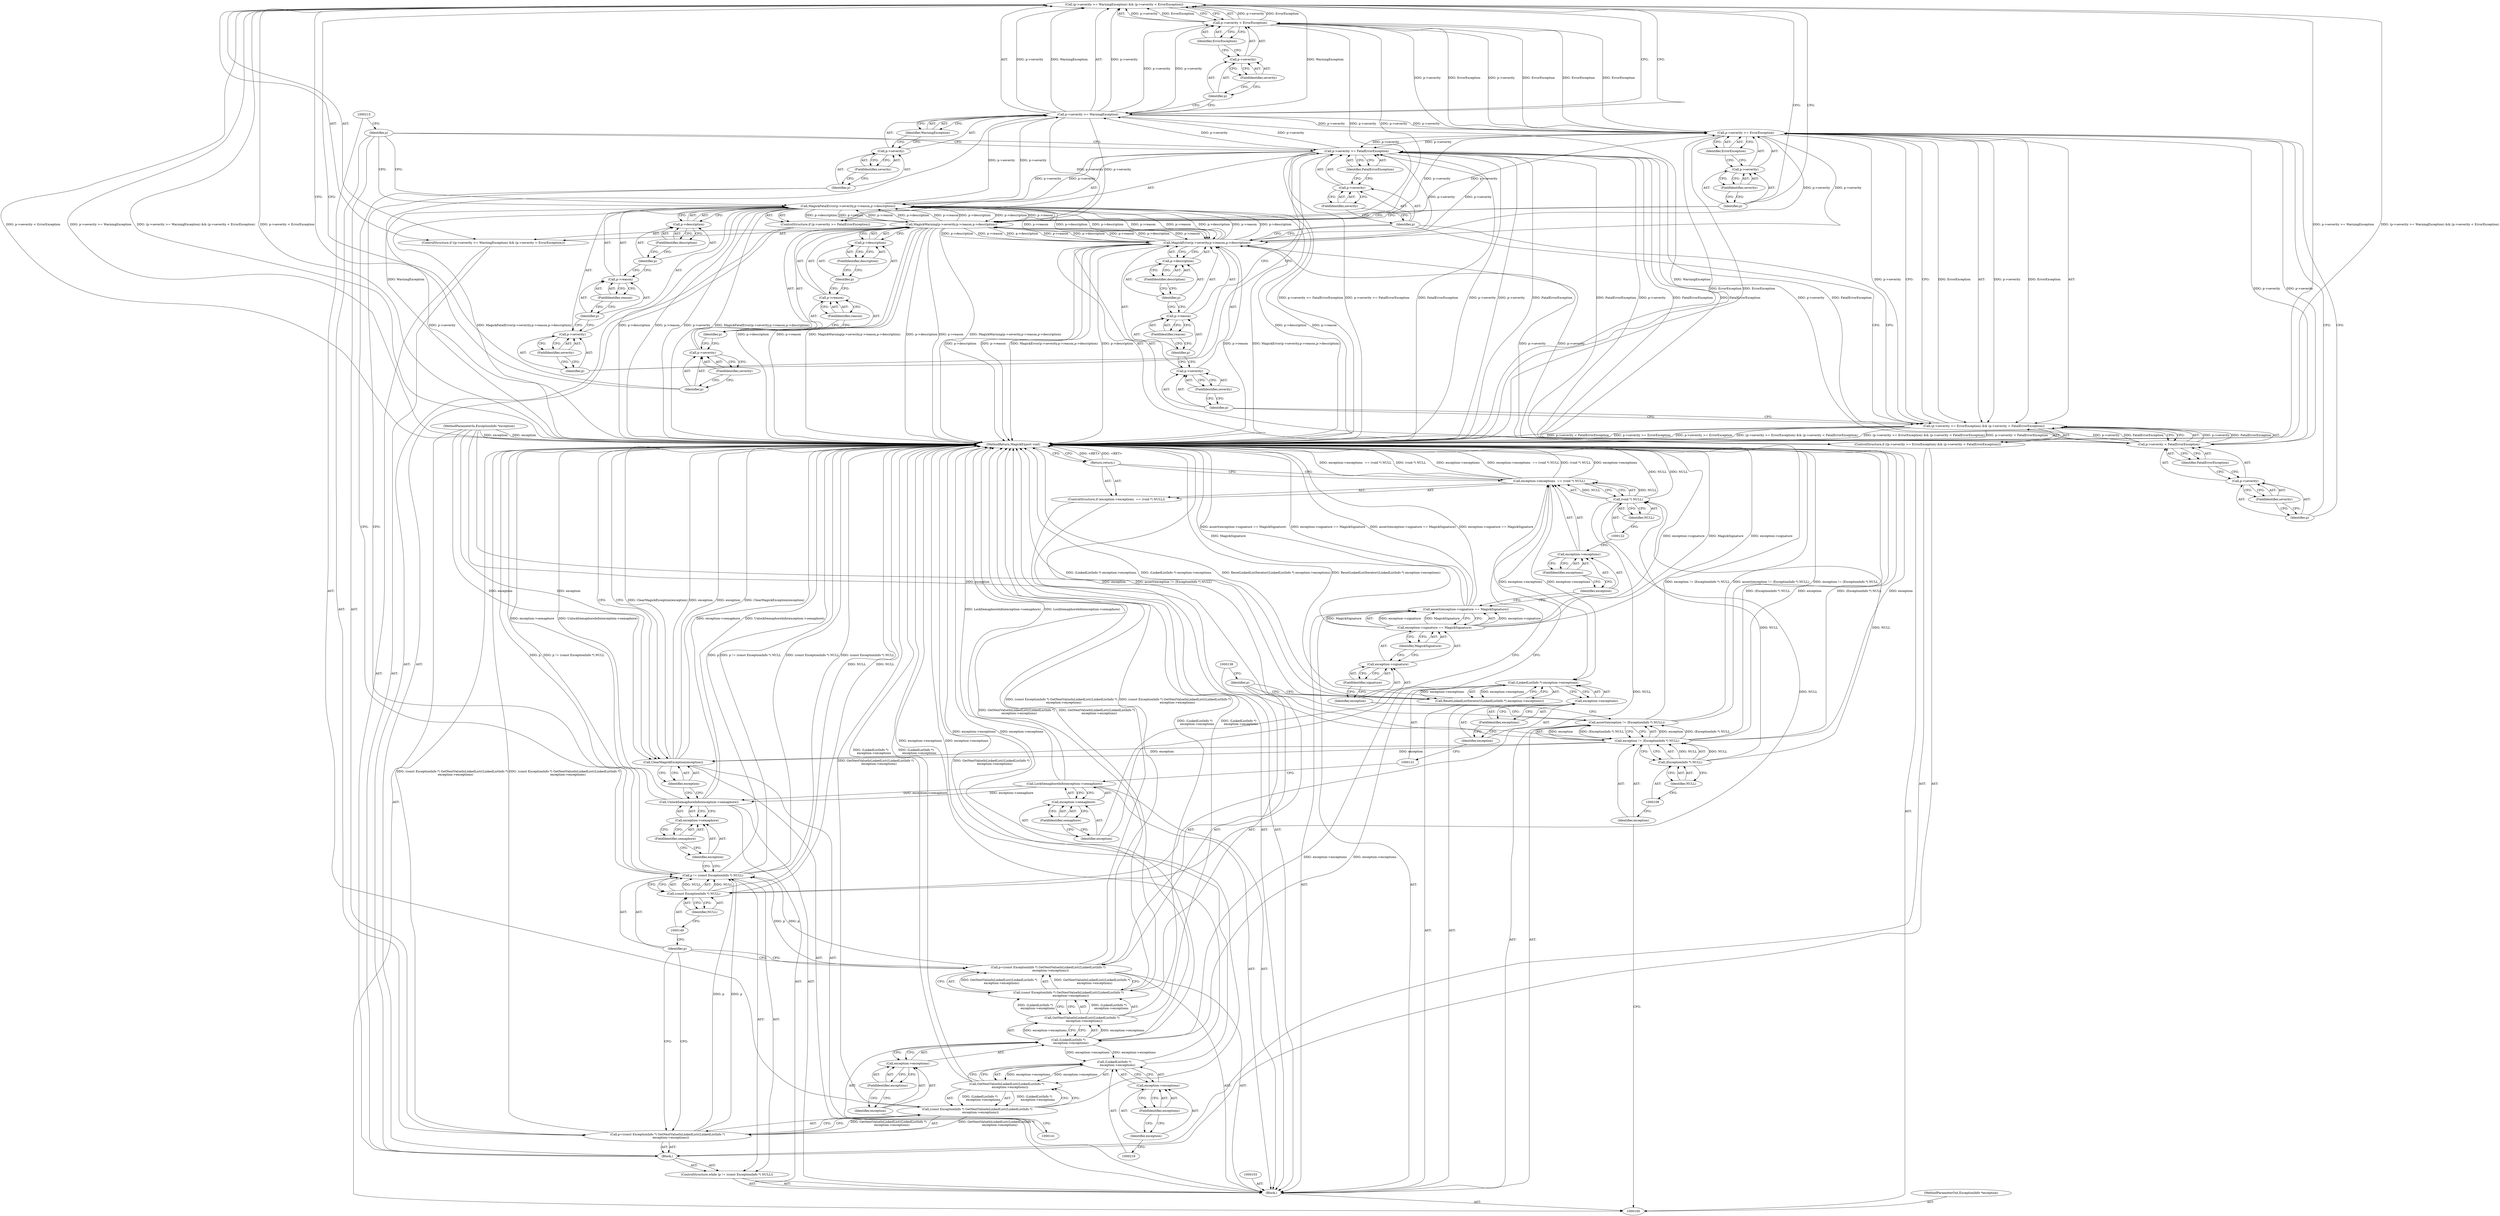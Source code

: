digraph "1_ImageMagick_0474237508f39c4f783208123431815f1ededb76_2" {
"1000228" [label="(MethodReturn,MagickExport void)"];
"1000101" [label="(MethodParameterIn,ExceptionInfo *exception)"];
"1000317" [label="(MethodParameterOut,ExceptionInfo *exception)"];
"1000125" [label="(Call,LockSemaphoreInfo(exception->semaphore))"];
"1000126" [label="(Call,exception->semaphore)"];
"1000127" [label="(Identifier,exception)"];
"1000128" [label="(FieldIdentifier,semaphore)"];
"1000130" [label="(Call,(LinkedListInfo *) exception->exceptions)"];
"1000129" [label="(Call,ResetLinkedListIterator((LinkedListInfo *) exception->exceptions))"];
"1000132" [label="(Call,exception->exceptions)"];
"1000133" [label="(Identifier,exception)"];
"1000134" [label="(FieldIdentifier,exceptions)"];
"1000139" [label="(Call,GetNextValueInLinkedList((LinkedListInfo *)\n     exception->exceptions))"];
"1000135" [label="(Call,p=(const ExceptionInfo *) GetNextValueInLinkedList((LinkedListInfo *)\n     exception->exceptions))"];
"1000136" [label="(Identifier,p)"];
"1000137" [label="(Call,(const ExceptionInfo *) GetNextValueInLinkedList((LinkedListInfo *)\n     exception->exceptions))"];
"1000140" [label="(Call,(LinkedListInfo *)\n     exception->exceptions)"];
"1000144" [label="(FieldIdentifier,exceptions)"];
"1000142" [label="(Call,exception->exceptions)"];
"1000143" [label="(Identifier,exception)"];
"1000148" [label="(Call,(const ExceptionInfo *) NULL)"];
"1000145" [label="(ControlStructure,while (p != (const ExceptionInfo *) NULL))"];
"1000150" [label="(Identifier,NULL)"];
"1000146" [label="(Call,p != (const ExceptionInfo *) NULL)"];
"1000147" [label="(Identifier,p)"];
"1000151" [label="(Block,)"];
"1000157" [label="(FieldIdentifier,severity)"];
"1000158" [label="(Identifier,WarningException)"];
"1000152" [label="(ControlStructure,if ((p->severity >= WarningException) && (p->severity < ErrorException)))"];
"1000159" [label="(Call,p->severity < ErrorException)"];
"1000160" [label="(Call,p->severity)"];
"1000161" [label="(Identifier,p)"];
"1000162" [label="(FieldIdentifier,severity)"];
"1000163" [label="(Identifier,ErrorException)"];
"1000153" [label="(Call,(p->severity >= WarningException) && (p->severity < ErrorException))"];
"1000154" [label="(Call,p->severity >= WarningException)"];
"1000155" [label="(Call,p->severity)"];
"1000156" [label="(Identifier,p)"];
"1000165" [label="(Call,p->severity)"];
"1000166" [label="(Identifier,p)"];
"1000167" [label="(FieldIdentifier,severity)"];
"1000168" [label="(Call,p->reason)"];
"1000169" [label="(Identifier,p)"];
"1000170" [label="(FieldIdentifier,reason)"];
"1000171" [label="(Call,p->description)"];
"1000172" [label="(Identifier,p)"];
"1000173" [label="(FieldIdentifier,description)"];
"1000164" [label="(Call,MagickWarning(p->severity,p->reason,p->description))"];
"1000179" [label="(FieldIdentifier,severity)"];
"1000180" [label="(Identifier,ErrorException)"];
"1000174" [label="(ControlStructure,if ((p->severity >= ErrorException) && (p->severity < FatalErrorException)))"];
"1000181" [label="(Call,p->severity < FatalErrorException)"];
"1000182" [label="(Call,p->severity)"];
"1000183" [label="(Identifier,p)"];
"1000184" [label="(FieldIdentifier,severity)"];
"1000185" [label="(Identifier,FatalErrorException)"];
"1000175" [label="(Call,(p->severity >= ErrorException) && (p->severity < FatalErrorException))"];
"1000176" [label="(Call,p->severity >= ErrorException)"];
"1000177" [label="(Call,p->severity)"];
"1000178" [label="(Identifier,p)"];
"1000187" [label="(Call,p->severity)"];
"1000188" [label="(Identifier,p)"];
"1000189" [label="(FieldIdentifier,severity)"];
"1000190" [label="(Call,p->reason)"];
"1000191" [label="(Identifier,p)"];
"1000192" [label="(FieldIdentifier,reason)"];
"1000193" [label="(Call,p->description)"];
"1000194" [label="(Identifier,p)"];
"1000195" [label="(FieldIdentifier,description)"];
"1000186" [label="(Call,MagickError(p->severity,p->reason,p->description))"];
"1000102" [label="(Block,)"];
"1000200" [label="(FieldIdentifier,severity)"];
"1000201" [label="(Identifier,FatalErrorException)"];
"1000196" [label="(ControlStructure,if (p->severity >= FatalErrorException))"];
"1000197" [label="(Call,p->severity >= FatalErrorException)"];
"1000198" [label="(Call,p->severity)"];
"1000199" [label="(Identifier,p)"];
"1000203" [label="(Call,p->severity)"];
"1000204" [label="(Identifier,p)"];
"1000205" [label="(FieldIdentifier,severity)"];
"1000206" [label="(Call,p->reason)"];
"1000207" [label="(Identifier,p)"];
"1000208" [label="(FieldIdentifier,reason)"];
"1000209" [label="(Call,p->description)"];
"1000210" [label="(Identifier,p)"];
"1000211" [label="(FieldIdentifier,description)"];
"1000202" [label="(Call,MagickFatalError(p->severity,p->reason,p->description))"];
"1000216" [label="(Call,GetNextValueInLinkedList((LinkedListInfo *)\n       exception->exceptions))"];
"1000212" [label="(Call,p=(const ExceptionInfo *) GetNextValueInLinkedList((LinkedListInfo *)\n       exception->exceptions))"];
"1000213" [label="(Identifier,p)"];
"1000217" [label="(Call,(LinkedListInfo *)\n       exception->exceptions)"];
"1000214" [label="(Call,(const ExceptionInfo *) GetNextValueInLinkedList((LinkedListInfo *)\n       exception->exceptions))"];
"1000221" [label="(FieldIdentifier,exceptions)"];
"1000219" [label="(Call,exception->exceptions)"];
"1000220" [label="(Identifier,exception)"];
"1000222" [label="(Call,UnlockSemaphoreInfo(exception->semaphore))"];
"1000223" [label="(Call,exception->semaphore)"];
"1000224" [label="(Identifier,exception)"];
"1000225" [label="(FieldIdentifier,semaphore)"];
"1000226" [label="(Call,ClearMagickException(exception))"];
"1000227" [label="(Identifier,exception)"];
"1000105" [label="(Call,exception != (ExceptionInfo *) NULL)"];
"1000106" [label="(Identifier,exception)"];
"1000107" [label="(Call,(ExceptionInfo *) NULL)"];
"1000104" [label="(Call,assert(exception != (ExceptionInfo *) NULL))"];
"1000109" [label="(Identifier,NULL)"];
"1000111" [label="(Call,exception->signature == MagickSignature)"];
"1000112" [label="(Call,exception->signature)"];
"1000113" [label="(Identifier,exception)"];
"1000114" [label="(FieldIdentifier,signature)"];
"1000110" [label="(Call,assert(exception->signature == MagickSignature))"];
"1000115" [label="(Identifier,MagickSignature)"];
"1000120" [label="(FieldIdentifier,exceptions)"];
"1000116" [label="(ControlStructure,if (exception->exceptions  == (void *) NULL))"];
"1000121" [label="(Call,(void *) NULL)"];
"1000123" [label="(Identifier,NULL)"];
"1000117" [label="(Call,exception->exceptions  == (void *) NULL)"];
"1000118" [label="(Call,exception->exceptions)"];
"1000119" [label="(Identifier,exception)"];
"1000124" [label="(Return,return;)"];
"1000228" -> "1000100"  [label="AST: "];
"1000228" -> "1000124"  [label="CFG: "];
"1000228" -> "1000226"  [label="CFG: "];
"1000140" -> "1000228"  [label="DDG: exception->exceptions"];
"1000105" -> "1000228"  [label="DDG: (ExceptionInfo *) NULL"];
"1000105" -> "1000228"  [label="DDG: exception"];
"1000186" -> "1000228"  [label="DDG: p->reason"];
"1000186" -> "1000228"  [label="DDG: MagickError(p->severity,p->reason,p->description)"];
"1000186" -> "1000228"  [label="DDG: p->description"];
"1000214" -> "1000228"  [label="DDG: GetNextValueInLinkedList((LinkedListInfo *)\n       exception->exceptions)"];
"1000104" -> "1000228"  [label="DDG: assert(exception != (ExceptionInfo *) NULL)"];
"1000104" -> "1000228"  [label="DDG: exception != (ExceptionInfo *) NULL"];
"1000139" -> "1000228"  [label="DDG: (LinkedListInfo *)\n     exception->exceptions"];
"1000175" -> "1000228"  [label="DDG: p->severity < FatalErrorException"];
"1000175" -> "1000228"  [label="DDG: p->severity >= ErrorException"];
"1000175" -> "1000228"  [label="DDG: (p->severity >= ErrorException) && (p->severity < FatalErrorException)"];
"1000153" -> "1000228"  [label="DDG: (p->severity >= WarningException) && (p->severity < ErrorException)"];
"1000153" -> "1000228"  [label="DDG: p->severity < ErrorException"];
"1000153" -> "1000228"  [label="DDG: p->severity >= WarningException"];
"1000117" -> "1000228"  [label="DDG: exception->exceptions"];
"1000117" -> "1000228"  [label="DDG: exception->exceptions  == (void *) NULL"];
"1000117" -> "1000228"  [label="DDG: (void *) NULL"];
"1000111" -> "1000228"  [label="DDG: exception->signature"];
"1000111" -> "1000228"  [label="DDG: MagickSignature"];
"1000197" -> "1000228"  [label="DDG: p->severity >= FatalErrorException"];
"1000197" -> "1000228"  [label="DDG: FatalErrorException"];
"1000197" -> "1000228"  [label="DDG: p->severity"];
"1000164" -> "1000228"  [label="DDG: p->description"];
"1000164" -> "1000228"  [label="DDG: p->reason"];
"1000164" -> "1000228"  [label="DDG: MagickWarning(p->severity,p->reason,p->description)"];
"1000148" -> "1000228"  [label="DDG: NULL"];
"1000146" -> "1000228"  [label="DDG: p != (const ExceptionInfo *) NULL"];
"1000146" -> "1000228"  [label="DDG: (const ExceptionInfo *) NULL"];
"1000146" -> "1000228"  [label="DDG: p"];
"1000129" -> "1000228"  [label="DDG: (LinkedListInfo *) exception->exceptions"];
"1000129" -> "1000228"  [label="DDG: ResetLinkedListIterator((LinkedListInfo *) exception->exceptions)"];
"1000125" -> "1000228"  [label="DDG: LockSemaphoreInfo(exception->semaphore)"];
"1000226" -> "1000228"  [label="DDG: exception"];
"1000226" -> "1000228"  [label="DDG: ClearMagickException(exception)"];
"1000222" -> "1000228"  [label="DDG: exception->semaphore"];
"1000222" -> "1000228"  [label="DDG: UnlockSemaphoreInfo(exception->semaphore)"];
"1000202" -> "1000228"  [label="DDG: p->description"];
"1000202" -> "1000228"  [label="DDG: p->reason"];
"1000202" -> "1000228"  [label="DDG: p->severity"];
"1000202" -> "1000228"  [label="DDG: MagickFatalError(p->severity,p->reason,p->description)"];
"1000217" -> "1000228"  [label="DDG: exception->exceptions"];
"1000216" -> "1000228"  [label="DDG: (LinkedListInfo *)\n       exception->exceptions"];
"1000212" -> "1000228"  [label="DDG: (const ExceptionInfo *) GetNextValueInLinkedList((LinkedListInfo *)\n       exception->exceptions)"];
"1000121" -> "1000228"  [label="DDG: NULL"];
"1000137" -> "1000228"  [label="DDG: GetNextValueInLinkedList((LinkedListInfo *)\n     exception->exceptions)"];
"1000154" -> "1000228"  [label="DDG: WarningException"];
"1000176" -> "1000228"  [label="DDG: ErrorException"];
"1000101" -> "1000228"  [label="DDG: exception"];
"1000110" -> "1000228"  [label="DDG: assert(exception->signature == MagickSignature)"];
"1000110" -> "1000228"  [label="DDG: exception->signature == MagickSignature"];
"1000135" -> "1000228"  [label="DDG: (const ExceptionInfo *) GetNextValueInLinkedList((LinkedListInfo *)\n     exception->exceptions)"];
"1000124" -> "1000228"  [label="DDG: <RET>"];
"1000101" -> "1000100"  [label="AST: "];
"1000101" -> "1000228"  [label="DDG: exception"];
"1000101" -> "1000105"  [label="DDG: exception"];
"1000101" -> "1000226"  [label="DDG: exception"];
"1000317" -> "1000100"  [label="AST: "];
"1000125" -> "1000102"  [label="AST: "];
"1000125" -> "1000126"  [label="CFG: "];
"1000126" -> "1000125"  [label="AST: "];
"1000131" -> "1000125"  [label="CFG: "];
"1000125" -> "1000228"  [label="DDG: LockSemaphoreInfo(exception->semaphore)"];
"1000125" -> "1000222"  [label="DDG: exception->semaphore"];
"1000126" -> "1000125"  [label="AST: "];
"1000126" -> "1000128"  [label="CFG: "];
"1000127" -> "1000126"  [label="AST: "];
"1000128" -> "1000126"  [label="AST: "];
"1000125" -> "1000126"  [label="CFG: "];
"1000127" -> "1000126"  [label="AST: "];
"1000127" -> "1000117"  [label="CFG: "];
"1000128" -> "1000127"  [label="CFG: "];
"1000128" -> "1000126"  [label="AST: "];
"1000128" -> "1000127"  [label="CFG: "];
"1000126" -> "1000128"  [label="CFG: "];
"1000130" -> "1000129"  [label="AST: "];
"1000130" -> "1000132"  [label="CFG: "];
"1000131" -> "1000130"  [label="AST: "];
"1000132" -> "1000130"  [label="AST: "];
"1000129" -> "1000130"  [label="CFG: "];
"1000130" -> "1000129"  [label="DDG: exception->exceptions"];
"1000117" -> "1000130"  [label="DDG: exception->exceptions"];
"1000130" -> "1000140"  [label="DDG: exception->exceptions"];
"1000129" -> "1000102"  [label="AST: "];
"1000129" -> "1000130"  [label="CFG: "];
"1000130" -> "1000129"  [label="AST: "];
"1000136" -> "1000129"  [label="CFG: "];
"1000129" -> "1000228"  [label="DDG: (LinkedListInfo *) exception->exceptions"];
"1000129" -> "1000228"  [label="DDG: ResetLinkedListIterator((LinkedListInfo *) exception->exceptions)"];
"1000130" -> "1000129"  [label="DDG: exception->exceptions"];
"1000132" -> "1000130"  [label="AST: "];
"1000132" -> "1000134"  [label="CFG: "];
"1000133" -> "1000132"  [label="AST: "];
"1000134" -> "1000132"  [label="AST: "];
"1000130" -> "1000132"  [label="CFG: "];
"1000133" -> "1000132"  [label="AST: "];
"1000133" -> "1000131"  [label="CFG: "];
"1000134" -> "1000133"  [label="CFG: "];
"1000134" -> "1000132"  [label="AST: "];
"1000134" -> "1000133"  [label="CFG: "];
"1000132" -> "1000134"  [label="CFG: "];
"1000139" -> "1000137"  [label="AST: "];
"1000139" -> "1000140"  [label="CFG: "];
"1000140" -> "1000139"  [label="AST: "];
"1000137" -> "1000139"  [label="CFG: "];
"1000139" -> "1000228"  [label="DDG: (LinkedListInfo *)\n     exception->exceptions"];
"1000139" -> "1000137"  [label="DDG: (LinkedListInfo *)\n     exception->exceptions"];
"1000140" -> "1000139"  [label="DDG: exception->exceptions"];
"1000135" -> "1000102"  [label="AST: "];
"1000135" -> "1000137"  [label="CFG: "];
"1000136" -> "1000135"  [label="AST: "];
"1000137" -> "1000135"  [label="AST: "];
"1000147" -> "1000135"  [label="CFG: "];
"1000135" -> "1000228"  [label="DDG: (const ExceptionInfo *) GetNextValueInLinkedList((LinkedListInfo *)\n     exception->exceptions)"];
"1000137" -> "1000135"  [label="DDG: GetNextValueInLinkedList((LinkedListInfo *)\n     exception->exceptions)"];
"1000135" -> "1000146"  [label="DDG: p"];
"1000136" -> "1000135"  [label="AST: "];
"1000136" -> "1000129"  [label="CFG: "];
"1000138" -> "1000136"  [label="CFG: "];
"1000137" -> "1000135"  [label="AST: "];
"1000137" -> "1000139"  [label="CFG: "];
"1000138" -> "1000137"  [label="AST: "];
"1000139" -> "1000137"  [label="AST: "];
"1000135" -> "1000137"  [label="CFG: "];
"1000137" -> "1000228"  [label="DDG: GetNextValueInLinkedList((LinkedListInfo *)\n     exception->exceptions)"];
"1000137" -> "1000135"  [label="DDG: GetNextValueInLinkedList((LinkedListInfo *)\n     exception->exceptions)"];
"1000139" -> "1000137"  [label="DDG: (LinkedListInfo *)\n     exception->exceptions"];
"1000140" -> "1000139"  [label="AST: "];
"1000140" -> "1000142"  [label="CFG: "];
"1000141" -> "1000140"  [label="AST: "];
"1000142" -> "1000140"  [label="AST: "];
"1000139" -> "1000140"  [label="CFG: "];
"1000140" -> "1000228"  [label="DDG: exception->exceptions"];
"1000140" -> "1000139"  [label="DDG: exception->exceptions"];
"1000130" -> "1000140"  [label="DDG: exception->exceptions"];
"1000140" -> "1000217"  [label="DDG: exception->exceptions"];
"1000144" -> "1000142"  [label="AST: "];
"1000144" -> "1000143"  [label="CFG: "];
"1000142" -> "1000144"  [label="CFG: "];
"1000142" -> "1000140"  [label="AST: "];
"1000142" -> "1000144"  [label="CFG: "];
"1000143" -> "1000142"  [label="AST: "];
"1000144" -> "1000142"  [label="AST: "];
"1000140" -> "1000142"  [label="CFG: "];
"1000143" -> "1000142"  [label="AST: "];
"1000143" -> "1000141"  [label="CFG: "];
"1000144" -> "1000143"  [label="CFG: "];
"1000148" -> "1000146"  [label="AST: "];
"1000148" -> "1000150"  [label="CFG: "];
"1000149" -> "1000148"  [label="AST: "];
"1000150" -> "1000148"  [label="AST: "];
"1000146" -> "1000148"  [label="CFG: "];
"1000148" -> "1000228"  [label="DDG: NULL"];
"1000148" -> "1000146"  [label="DDG: NULL"];
"1000121" -> "1000148"  [label="DDG: NULL"];
"1000145" -> "1000102"  [label="AST: "];
"1000146" -> "1000145"  [label="AST: "];
"1000151" -> "1000145"  [label="AST: "];
"1000150" -> "1000148"  [label="AST: "];
"1000150" -> "1000149"  [label="CFG: "];
"1000148" -> "1000150"  [label="CFG: "];
"1000146" -> "1000145"  [label="AST: "];
"1000146" -> "1000148"  [label="CFG: "];
"1000147" -> "1000146"  [label="AST: "];
"1000148" -> "1000146"  [label="AST: "];
"1000156" -> "1000146"  [label="CFG: "];
"1000224" -> "1000146"  [label="CFG: "];
"1000146" -> "1000228"  [label="DDG: p != (const ExceptionInfo *) NULL"];
"1000146" -> "1000228"  [label="DDG: (const ExceptionInfo *) NULL"];
"1000146" -> "1000228"  [label="DDG: p"];
"1000212" -> "1000146"  [label="DDG: p"];
"1000135" -> "1000146"  [label="DDG: p"];
"1000148" -> "1000146"  [label="DDG: NULL"];
"1000147" -> "1000146"  [label="AST: "];
"1000147" -> "1000212"  [label="CFG: "];
"1000147" -> "1000135"  [label="CFG: "];
"1000149" -> "1000147"  [label="CFG: "];
"1000151" -> "1000145"  [label="AST: "];
"1000152" -> "1000151"  [label="AST: "];
"1000174" -> "1000151"  [label="AST: "];
"1000196" -> "1000151"  [label="AST: "];
"1000212" -> "1000151"  [label="AST: "];
"1000157" -> "1000155"  [label="AST: "];
"1000157" -> "1000156"  [label="CFG: "];
"1000155" -> "1000157"  [label="CFG: "];
"1000158" -> "1000154"  [label="AST: "];
"1000158" -> "1000155"  [label="CFG: "];
"1000154" -> "1000158"  [label="CFG: "];
"1000152" -> "1000151"  [label="AST: "];
"1000153" -> "1000152"  [label="AST: "];
"1000164" -> "1000152"  [label="AST: "];
"1000159" -> "1000153"  [label="AST: "];
"1000159" -> "1000163"  [label="CFG: "];
"1000160" -> "1000159"  [label="AST: "];
"1000163" -> "1000159"  [label="AST: "];
"1000153" -> "1000159"  [label="CFG: "];
"1000159" -> "1000153"  [label="DDG: p->severity"];
"1000159" -> "1000153"  [label="DDG: ErrorException"];
"1000154" -> "1000159"  [label="DDG: p->severity"];
"1000176" -> "1000159"  [label="DDG: ErrorException"];
"1000159" -> "1000164"  [label="DDG: p->severity"];
"1000159" -> "1000176"  [label="DDG: p->severity"];
"1000159" -> "1000176"  [label="DDG: ErrorException"];
"1000160" -> "1000159"  [label="AST: "];
"1000160" -> "1000162"  [label="CFG: "];
"1000161" -> "1000160"  [label="AST: "];
"1000162" -> "1000160"  [label="AST: "];
"1000163" -> "1000160"  [label="CFG: "];
"1000161" -> "1000160"  [label="AST: "];
"1000161" -> "1000154"  [label="CFG: "];
"1000162" -> "1000161"  [label="CFG: "];
"1000162" -> "1000160"  [label="AST: "];
"1000162" -> "1000161"  [label="CFG: "];
"1000160" -> "1000162"  [label="CFG: "];
"1000163" -> "1000159"  [label="AST: "];
"1000163" -> "1000160"  [label="CFG: "];
"1000159" -> "1000163"  [label="CFG: "];
"1000153" -> "1000152"  [label="AST: "];
"1000153" -> "1000154"  [label="CFG: "];
"1000153" -> "1000159"  [label="CFG: "];
"1000154" -> "1000153"  [label="AST: "];
"1000159" -> "1000153"  [label="AST: "];
"1000166" -> "1000153"  [label="CFG: "];
"1000178" -> "1000153"  [label="CFG: "];
"1000153" -> "1000228"  [label="DDG: (p->severity >= WarningException) && (p->severity < ErrorException)"];
"1000153" -> "1000228"  [label="DDG: p->severity < ErrorException"];
"1000153" -> "1000228"  [label="DDG: p->severity >= WarningException"];
"1000154" -> "1000153"  [label="DDG: p->severity"];
"1000154" -> "1000153"  [label="DDG: WarningException"];
"1000159" -> "1000153"  [label="DDG: p->severity"];
"1000159" -> "1000153"  [label="DDG: ErrorException"];
"1000154" -> "1000153"  [label="AST: "];
"1000154" -> "1000158"  [label="CFG: "];
"1000155" -> "1000154"  [label="AST: "];
"1000158" -> "1000154"  [label="AST: "];
"1000161" -> "1000154"  [label="CFG: "];
"1000153" -> "1000154"  [label="CFG: "];
"1000154" -> "1000228"  [label="DDG: WarningException"];
"1000154" -> "1000153"  [label="DDG: p->severity"];
"1000154" -> "1000153"  [label="DDG: WarningException"];
"1000202" -> "1000154"  [label="DDG: p->severity"];
"1000197" -> "1000154"  [label="DDG: p->severity"];
"1000154" -> "1000159"  [label="DDG: p->severity"];
"1000154" -> "1000164"  [label="DDG: p->severity"];
"1000154" -> "1000176"  [label="DDG: p->severity"];
"1000155" -> "1000154"  [label="AST: "];
"1000155" -> "1000157"  [label="CFG: "];
"1000156" -> "1000155"  [label="AST: "];
"1000157" -> "1000155"  [label="AST: "];
"1000158" -> "1000155"  [label="CFG: "];
"1000156" -> "1000155"  [label="AST: "];
"1000156" -> "1000146"  [label="CFG: "];
"1000157" -> "1000156"  [label="CFG: "];
"1000165" -> "1000164"  [label="AST: "];
"1000165" -> "1000167"  [label="CFG: "];
"1000166" -> "1000165"  [label="AST: "];
"1000167" -> "1000165"  [label="AST: "];
"1000169" -> "1000165"  [label="CFG: "];
"1000166" -> "1000165"  [label="AST: "];
"1000166" -> "1000153"  [label="CFG: "];
"1000167" -> "1000166"  [label="CFG: "];
"1000167" -> "1000165"  [label="AST: "];
"1000167" -> "1000166"  [label="CFG: "];
"1000165" -> "1000167"  [label="CFG: "];
"1000168" -> "1000164"  [label="AST: "];
"1000168" -> "1000170"  [label="CFG: "];
"1000169" -> "1000168"  [label="AST: "];
"1000170" -> "1000168"  [label="AST: "];
"1000172" -> "1000168"  [label="CFG: "];
"1000169" -> "1000168"  [label="AST: "];
"1000169" -> "1000165"  [label="CFG: "];
"1000170" -> "1000169"  [label="CFG: "];
"1000170" -> "1000168"  [label="AST: "];
"1000170" -> "1000169"  [label="CFG: "];
"1000168" -> "1000170"  [label="CFG: "];
"1000171" -> "1000164"  [label="AST: "];
"1000171" -> "1000173"  [label="CFG: "];
"1000172" -> "1000171"  [label="AST: "];
"1000173" -> "1000171"  [label="AST: "];
"1000164" -> "1000171"  [label="CFG: "];
"1000172" -> "1000171"  [label="AST: "];
"1000172" -> "1000168"  [label="CFG: "];
"1000173" -> "1000172"  [label="CFG: "];
"1000173" -> "1000171"  [label="AST: "];
"1000173" -> "1000172"  [label="CFG: "];
"1000171" -> "1000173"  [label="CFG: "];
"1000164" -> "1000152"  [label="AST: "];
"1000164" -> "1000171"  [label="CFG: "];
"1000165" -> "1000164"  [label="AST: "];
"1000168" -> "1000164"  [label="AST: "];
"1000171" -> "1000164"  [label="AST: "];
"1000178" -> "1000164"  [label="CFG: "];
"1000164" -> "1000228"  [label="DDG: p->description"];
"1000164" -> "1000228"  [label="DDG: p->reason"];
"1000164" -> "1000228"  [label="DDG: MagickWarning(p->severity,p->reason,p->description)"];
"1000159" -> "1000164"  [label="DDG: p->severity"];
"1000154" -> "1000164"  [label="DDG: p->severity"];
"1000186" -> "1000164"  [label="DDG: p->reason"];
"1000186" -> "1000164"  [label="DDG: p->description"];
"1000202" -> "1000164"  [label="DDG: p->reason"];
"1000202" -> "1000164"  [label="DDG: p->description"];
"1000164" -> "1000176"  [label="DDG: p->severity"];
"1000164" -> "1000186"  [label="DDG: p->reason"];
"1000164" -> "1000186"  [label="DDG: p->description"];
"1000164" -> "1000202"  [label="DDG: p->reason"];
"1000164" -> "1000202"  [label="DDG: p->description"];
"1000179" -> "1000177"  [label="AST: "];
"1000179" -> "1000178"  [label="CFG: "];
"1000177" -> "1000179"  [label="CFG: "];
"1000180" -> "1000176"  [label="AST: "];
"1000180" -> "1000177"  [label="CFG: "];
"1000176" -> "1000180"  [label="CFG: "];
"1000174" -> "1000151"  [label="AST: "];
"1000175" -> "1000174"  [label="AST: "];
"1000186" -> "1000174"  [label="AST: "];
"1000181" -> "1000175"  [label="AST: "];
"1000181" -> "1000185"  [label="CFG: "];
"1000182" -> "1000181"  [label="AST: "];
"1000185" -> "1000181"  [label="AST: "];
"1000175" -> "1000181"  [label="CFG: "];
"1000181" -> "1000175"  [label="DDG: p->severity"];
"1000181" -> "1000175"  [label="DDG: FatalErrorException"];
"1000176" -> "1000181"  [label="DDG: p->severity"];
"1000197" -> "1000181"  [label="DDG: FatalErrorException"];
"1000181" -> "1000186"  [label="DDG: p->severity"];
"1000181" -> "1000197"  [label="DDG: p->severity"];
"1000181" -> "1000197"  [label="DDG: FatalErrorException"];
"1000182" -> "1000181"  [label="AST: "];
"1000182" -> "1000184"  [label="CFG: "];
"1000183" -> "1000182"  [label="AST: "];
"1000184" -> "1000182"  [label="AST: "];
"1000185" -> "1000182"  [label="CFG: "];
"1000183" -> "1000182"  [label="AST: "];
"1000183" -> "1000176"  [label="CFG: "];
"1000184" -> "1000183"  [label="CFG: "];
"1000184" -> "1000182"  [label="AST: "];
"1000184" -> "1000183"  [label="CFG: "];
"1000182" -> "1000184"  [label="CFG: "];
"1000185" -> "1000181"  [label="AST: "];
"1000185" -> "1000182"  [label="CFG: "];
"1000181" -> "1000185"  [label="CFG: "];
"1000175" -> "1000174"  [label="AST: "];
"1000175" -> "1000176"  [label="CFG: "];
"1000175" -> "1000181"  [label="CFG: "];
"1000176" -> "1000175"  [label="AST: "];
"1000181" -> "1000175"  [label="AST: "];
"1000188" -> "1000175"  [label="CFG: "];
"1000199" -> "1000175"  [label="CFG: "];
"1000175" -> "1000228"  [label="DDG: p->severity < FatalErrorException"];
"1000175" -> "1000228"  [label="DDG: p->severity >= ErrorException"];
"1000175" -> "1000228"  [label="DDG: (p->severity >= ErrorException) && (p->severity < FatalErrorException)"];
"1000176" -> "1000175"  [label="DDG: p->severity"];
"1000176" -> "1000175"  [label="DDG: ErrorException"];
"1000181" -> "1000175"  [label="DDG: p->severity"];
"1000181" -> "1000175"  [label="DDG: FatalErrorException"];
"1000176" -> "1000175"  [label="AST: "];
"1000176" -> "1000180"  [label="CFG: "];
"1000177" -> "1000176"  [label="AST: "];
"1000180" -> "1000176"  [label="AST: "];
"1000183" -> "1000176"  [label="CFG: "];
"1000175" -> "1000176"  [label="CFG: "];
"1000176" -> "1000228"  [label="DDG: ErrorException"];
"1000176" -> "1000159"  [label="DDG: ErrorException"];
"1000176" -> "1000175"  [label="DDG: p->severity"];
"1000176" -> "1000175"  [label="DDG: ErrorException"];
"1000159" -> "1000176"  [label="DDG: p->severity"];
"1000159" -> "1000176"  [label="DDG: ErrorException"];
"1000154" -> "1000176"  [label="DDG: p->severity"];
"1000164" -> "1000176"  [label="DDG: p->severity"];
"1000176" -> "1000181"  [label="DDG: p->severity"];
"1000176" -> "1000186"  [label="DDG: p->severity"];
"1000176" -> "1000197"  [label="DDG: p->severity"];
"1000177" -> "1000176"  [label="AST: "];
"1000177" -> "1000179"  [label="CFG: "];
"1000178" -> "1000177"  [label="AST: "];
"1000179" -> "1000177"  [label="AST: "];
"1000180" -> "1000177"  [label="CFG: "];
"1000178" -> "1000177"  [label="AST: "];
"1000178" -> "1000164"  [label="CFG: "];
"1000178" -> "1000153"  [label="CFG: "];
"1000179" -> "1000178"  [label="CFG: "];
"1000187" -> "1000186"  [label="AST: "];
"1000187" -> "1000189"  [label="CFG: "];
"1000188" -> "1000187"  [label="AST: "];
"1000189" -> "1000187"  [label="AST: "];
"1000191" -> "1000187"  [label="CFG: "];
"1000188" -> "1000187"  [label="AST: "];
"1000188" -> "1000175"  [label="CFG: "];
"1000189" -> "1000188"  [label="CFG: "];
"1000189" -> "1000187"  [label="AST: "];
"1000189" -> "1000188"  [label="CFG: "];
"1000187" -> "1000189"  [label="CFG: "];
"1000190" -> "1000186"  [label="AST: "];
"1000190" -> "1000192"  [label="CFG: "];
"1000191" -> "1000190"  [label="AST: "];
"1000192" -> "1000190"  [label="AST: "];
"1000194" -> "1000190"  [label="CFG: "];
"1000191" -> "1000190"  [label="AST: "];
"1000191" -> "1000187"  [label="CFG: "];
"1000192" -> "1000191"  [label="CFG: "];
"1000192" -> "1000190"  [label="AST: "];
"1000192" -> "1000191"  [label="CFG: "];
"1000190" -> "1000192"  [label="CFG: "];
"1000193" -> "1000186"  [label="AST: "];
"1000193" -> "1000195"  [label="CFG: "];
"1000194" -> "1000193"  [label="AST: "];
"1000195" -> "1000193"  [label="AST: "];
"1000186" -> "1000193"  [label="CFG: "];
"1000194" -> "1000193"  [label="AST: "];
"1000194" -> "1000190"  [label="CFG: "];
"1000195" -> "1000194"  [label="CFG: "];
"1000195" -> "1000193"  [label="AST: "];
"1000195" -> "1000194"  [label="CFG: "];
"1000193" -> "1000195"  [label="CFG: "];
"1000186" -> "1000174"  [label="AST: "];
"1000186" -> "1000193"  [label="CFG: "];
"1000187" -> "1000186"  [label="AST: "];
"1000190" -> "1000186"  [label="AST: "];
"1000193" -> "1000186"  [label="AST: "];
"1000199" -> "1000186"  [label="CFG: "];
"1000186" -> "1000228"  [label="DDG: p->reason"];
"1000186" -> "1000228"  [label="DDG: MagickError(p->severity,p->reason,p->description)"];
"1000186" -> "1000228"  [label="DDG: p->description"];
"1000186" -> "1000164"  [label="DDG: p->reason"];
"1000186" -> "1000164"  [label="DDG: p->description"];
"1000181" -> "1000186"  [label="DDG: p->severity"];
"1000176" -> "1000186"  [label="DDG: p->severity"];
"1000164" -> "1000186"  [label="DDG: p->reason"];
"1000164" -> "1000186"  [label="DDG: p->description"];
"1000202" -> "1000186"  [label="DDG: p->reason"];
"1000202" -> "1000186"  [label="DDG: p->description"];
"1000186" -> "1000197"  [label="DDG: p->severity"];
"1000186" -> "1000202"  [label="DDG: p->reason"];
"1000186" -> "1000202"  [label="DDG: p->description"];
"1000102" -> "1000100"  [label="AST: "];
"1000103" -> "1000102"  [label="AST: "];
"1000104" -> "1000102"  [label="AST: "];
"1000110" -> "1000102"  [label="AST: "];
"1000116" -> "1000102"  [label="AST: "];
"1000125" -> "1000102"  [label="AST: "];
"1000129" -> "1000102"  [label="AST: "];
"1000135" -> "1000102"  [label="AST: "];
"1000145" -> "1000102"  [label="AST: "];
"1000222" -> "1000102"  [label="AST: "];
"1000226" -> "1000102"  [label="AST: "];
"1000200" -> "1000198"  [label="AST: "];
"1000200" -> "1000199"  [label="CFG: "];
"1000198" -> "1000200"  [label="CFG: "];
"1000201" -> "1000197"  [label="AST: "];
"1000201" -> "1000198"  [label="CFG: "];
"1000197" -> "1000201"  [label="CFG: "];
"1000196" -> "1000151"  [label="AST: "];
"1000197" -> "1000196"  [label="AST: "];
"1000202" -> "1000196"  [label="AST: "];
"1000197" -> "1000196"  [label="AST: "];
"1000197" -> "1000201"  [label="CFG: "];
"1000198" -> "1000197"  [label="AST: "];
"1000201" -> "1000197"  [label="AST: "];
"1000204" -> "1000197"  [label="CFG: "];
"1000213" -> "1000197"  [label="CFG: "];
"1000197" -> "1000228"  [label="DDG: p->severity >= FatalErrorException"];
"1000197" -> "1000228"  [label="DDG: FatalErrorException"];
"1000197" -> "1000228"  [label="DDG: p->severity"];
"1000197" -> "1000154"  [label="DDG: p->severity"];
"1000197" -> "1000181"  [label="DDG: FatalErrorException"];
"1000181" -> "1000197"  [label="DDG: p->severity"];
"1000181" -> "1000197"  [label="DDG: FatalErrorException"];
"1000186" -> "1000197"  [label="DDG: p->severity"];
"1000176" -> "1000197"  [label="DDG: p->severity"];
"1000197" -> "1000202"  [label="DDG: p->severity"];
"1000198" -> "1000197"  [label="AST: "];
"1000198" -> "1000200"  [label="CFG: "];
"1000199" -> "1000198"  [label="AST: "];
"1000200" -> "1000198"  [label="AST: "];
"1000201" -> "1000198"  [label="CFG: "];
"1000199" -> "1000198"  [label="AST: "];
"1000199" -> "1000186"  [label="CFG: "];
"1000199" -> "1000175"  [label="CFG: "];
"1000200" -> "1000199"  [label="CFG: "];
"1000203" -> "1000202"  [label="AST: "];
"1000203" -> "1000205"  [label="CFG: "];
"1000204" -> "1000203"  [label="AST: "];
"1000205" -> "1000203"  [label="AST: "];
"1000207" -> "1000203"  [label="CFG: "];
"1000204" -> "1000203"  [label="AST: "];
"1000204" -> "1000197"  [label="CFG: "];
"1000205" -> "1000204"  [label="CFG: "];
"1000205" -> "1000203"  [label="AST: "];
"1000205" -> "1000204"  [label="CFG: "];
"1000203" -> "1000205"  [label="CFG: "];
"1000206" -> "1000202"  [label="AST: "];
"1000206" -> "1000208"  [label="CFG: "];
"1000207" -> "1000206"  [label="AST: "];
"1000208" -> "1000206"  [label="AST: "];
"1000210" -> "1000206"  [label="CFG: "];
"1000207" -> "1000206"  [label="AST: "];
"1000207" -> "1000203"  [label="CFG: "];
"1000208" -> "1000207"  [label="CFG: "];
"1000208" -> "1000206"  [label="AST: "];
"1000208" -> "1000207"  [label="CFG: "];
"1000206" -> "1000208"  [label="CFG: "];
"1000209" -> "1000202"  [label="AST: "];
"1000209" -> "1000211"  [label="CFG: "];
"1000210" -> "1000209"  [label="AST: "];
"1000211" -> "1000209"  [label="AST: "];
"1000202" -> "1000209"  [label="CFG: "];
"1000210" -> "1000209"  [label="AST: "];
"1000210" -> "1000206"  [label="CFG: "];
"1000211" -> "1000210"  [label="CFG: "];
"1000211" -> "1000209"  [label="AST: "];
"1000211" -> "1000210"  [label="CFG: "];
"1000209" -> "1000211"  [label="CFG: "];
"1000202" -> "1000196"  [label="AST: "];
"1000202" -> "1000209"  [label="CFG: "];
"1000203" -> "1000202"  [label="AST: "];
"1000206" -> "1000202"  [label="AST: "];
"1000209" -> "1000202"  [label="AST: "];
"1000213" -> "1000202"  [label="CFG: "];
"1000202" -> "1000228"  [label="DDG: p->description"];
"1000202" -> "1000228"  [label="DDG: p->reason"];
"1000202" -> "1000228"  [label="DDG: p->severity"];
"1000202" -> "1000228"  [label="DDG: MagickFatalError(p->severity,p->reason,p->description)"];
"1000202" -> "1000154"  [label="DDG: p->severity"];
"1000202" -> "1000164"  [label="DDG: p->reason"];
"1000202" -> "1000164"  [label="DDG: p->description"];
"1000202" -> "1000186"  [label="DDG: p->reason"];
"1000202" -> "1000186"  [label="DDG: p->description"];
"1000197" -> "1000202"  [label="DDG: p->severity"];
"1000164" -> "1000202"  [label="DDG: p->reason"];
"1000164" -> "1000202"  [label="DDG: p->description"];
"1000186" -> "1000202"  [label="DDG: p->reason"];
"1000186" -> "1000202"  [label="DDG: p->description"];
"1000216" -> "1000214"  [label="AST: "];
"1000216" -> "1000217"  [label="CFG: "];
"1000217" -> "1000216"  [label="AST: "];
"1000214" -> "1000216"  [label="CFG: "];
"1000216" -> "1000228"  [label="DDG: (LinkedListInfo *)\n       exception->exceptions"];
"1000216" -> "1000214"  [label="DDG: (LinkedListInfo *)\n       exception->exceptions"];
"1000217" -> "1000216"  [label="DDG: exception->exceptions"];
"1000212" -> "1000151"  [label="AST: "];
"1000212" -> "1000214"  [label="CFG: "];
"1000213" -> "1000212"  [label="AST: "];
"1000214" -> "1000212"  [label="AST: "];
"1000147" -> "1000212"  [label="CFG: "];
"1000212" -> "1000228"  [label="DDG: (const ExceptionInfo *) GetNextValueInLinkedList((LinkedListInfo *)\n       exception->exceptions)"];
"1000212" -> "1000146"  [label="DDG: p"];
"1000214" -> "1000212"  [label="DDG: GetNextValueInLinkedList((LinkedListInfo *)\n       exception->exceptions)"];
"1000213" -> "1000212"  [label="AST: "];
"1000213" -> "1000202"  [label="CFG: "];
"1000213" -> "1000197"  [label="CFG: "];
"1000215" -> "1000213"  [label="CFG: "];
"1000217" -> "1000216"  [label="AST: "];
"1000217" -> "1000219"  [label="CFG: "];
"1000218" -> "1000217"  [label="AST: "];
"1000219" -> "1000217"  [label="AST: "];
"1000216" -> "1000217"  [label="CFG: "];
"1000217" -> "1000228"  [label="DDG: exception->exceptions"];
"1000217" -> "1000216"  [label="DDG: exception->exceptions"];
"1000140" -> "1000217"  [label="DDG: exception->exceptions"];
"1000214" -> "1000212"  [label="AST: "];
"1000214" -> "1000216"  [label="CFG: "];
"1000215" -> "1000214"  [label="AST: "];
"1000216" -> "1000214"  [label="AST: "];
"1000212" -> "1000214"  [label="CFG: "];
"1000214" -> "1000228"  [label="DDG: GetNextValueInLinkedList((LinkedListInfo *)\n       exception->exceptions)"];
"1000214" -> "1000212"  [label="DDG: GetNextValueInLinkedList((LinkedListInfo *)\n       exception->exceptions)"];
"1000216" -> "1000214"  [label="DDG: (LinkedListInfo *)\n       exception->exceptions"];
"1000221" -> "1000219"  [label="AST: "];
"1000221" -> "1000220"  [label="CFG: "];
"1000219" -> "1000221"  [label="CFG: "];
"1000219" -> "1000217"  [label="AST: "];
"1000219" -> "1000221"  [label="CFG: "];
"1000220" -> "1000219"  [label="AST: "];
"1000221" -> "1000219"  [label="AST: "];
"1000217" -> "1000219"  [label="CFG: "];
"1000220" -> "1000219"  [label="AST: "];
"1000220" -> "1000218"  [label="CFG: "];
"1000221" -> "1000220"  [label="CFG: "];
"1000222" -> "1000102"  [label="AST: "];
"1000222" -> "1000223"  [label="CFG: "];
"1000223" -> "1000222"  [label="AST: "];
"1000227" -> "1000222"  [label="CFG: "];
"1000222" -> "1000228"  [label="DDG: exception->semaphore"];
"1000222" -> "1000228"  [label="DDG: UnlockSemaphoreInfo(exception->semaphore)"];
"1000125" -> "1000222"  [label="DDG: exception->semaphore"];
"1000223" -> "1000222"  [label="AST: "];
"1000223" -> "1000225"  [label="CFG: "];
"1000224" -> "1000223"  [label="AST: "];
"1000225" -> "1000223"  [label="AST: "];
"1000222" -> "1000223"  [label="CFG: "];
"1000224" -> "1000223"  [label="AST: "];
"1000224" -> "1000146"  [label="CFG: "];
"1000225" -> "1000224"  [label="CFG: "];
"1000225" -> "1000223"  [label="AST: "];
"1000225" -> "1000224"  [label="CFG: "];
"1000223" -> "1000225"  [label="CFG: "];
"1000226" -> "1000102"  [label="AST: "];
"1000226" -> "1000227"  [label="CFG: "];
"1000227" -> "1000226"  [label="AST: "];
"1000228" -> "1000226"  [label="CFG: "];
"1000226" -> "1000228"  [label="DDG: exception"];
"1000226" -> "1000228"  [label="DDG: ClearMagickException(exception)"];
"1000105" -> "1000226"  [label="DDG: exception"];
"1000101" -> "1000226"  [label="DDG: exception"];
"1000227" -> "1000226"  [label="AST: "];
"1000227" -> "1000222"  [label="CFG: "];
"1000226" -> "1000227"  [label="CFG: "];
"1000105" -> "1000104"  [label="AST: "];
"1000105" -> "1000107"  [label="CFG: "];
"1000106" -> "1000105"  [label="AST: "];
"1000107" -> "1000105"  [label="AST: "];
"1000104" -> "1000105"  [label="CFG: "];
"1000105" -> "1000228"  [label="DDG: (ExceptionInfo *) NULL"];
"1000105" -> "1000228"  [label="DDG: exception"];
"1000105" -> "1000104"  [label="DDG: exception"];
"1000105" -> "1000104"  [label="DDG: (ExceptionInfo *) NULL"];
"1000101" -> "1000105"  [label="DDG: exception"];
"1000107" -> "1000105"  [label="DDG: NULL"];
"1000105" -> "1000226"  [label="DDG: exception"];
"1000106" -> "1000105"  [label="AST: "];
"1000106" -> "1000100"  [label="CFG: "];
"1000108" -> "1000106"  [label="CFG: "];
"1000107" -> "1000105"  [label="AST: "];
"1000107" -> "1000109"  [label="CFG: "];
"1000108" -> "1000107"  [label="AST: "];
"1000109" -> "1000107"  [label="AST: "];
"1000105" -> "1000107"  [label="CFG: "];
"1000107" -> "1000105"  [label="DDG: NULL"];
"1000107" -> "1000121"  [label="DDG: NULL"];
"1000104" -> "1000102"  [label="AST: "];
"1000104" -> "1000105"  [label="CFG: "];
"1000105" -> "1000104"  [label="AST: "];
"1000113" -> "1000104"  [label="CFG: "];
"1000104" -> "1000228"  [label="DDG: assert(exception != (ExceptionInfo *) NULL)"];
"1000104" -> "1000228"  [label="DDG: exception != (ExceptionInfo *) NULL"];
"1000105" -> "1000104"  [label="DDG: exception"];
"1000105" -> "1000104"  [label="DDG: (ExceptionInfo *) NULL"];
"1000109" -> "1000107"  [label="AST: "];
"1000109" -> "1000108"  [label="CFG: "];
"1000107" -> "1000109"  [label="CFG: "];
"1000111" -> "1000110"  [label="AST: "];
"1000111" -> "1000115"  [label="CFG: "];
"1000112" -> "1000111"  [label="AST: "];
"1000115" -> "1000111"  [label="AST: "];
"1000110" -> "1000111"  [label="CFG: "];
"1000111" -> "1000228"  [label="DDG: exception->signature"];
"1000111" -> "1000228"  [label="DDG: MagickSignature"];
"1000111" -> "1000110"  [label="DDG: exception->signature"];
"1000111" -> "1000110"  [label="DDG: MagickSignature"];
"1000112" -> "1000111"  [label="AST: "];
"1000112" -> "1000114"  [label="CFG: "];
"1000113" -> "1000112"  [label="AST: "];
"1000114" -> "1000112"  [label="AST: "];
"1000115" -> "1000112"  [label="CFG: "];
"1000113" -> "1000112"  [label="AST: "];
"1000113" -> "1000104"  [label="CFG: "];
"1000114" -> "1000113"  [label="CFG: "];
"1000114" -> "1000112"  [label="AST: "];
"1000114" -> "1000113"  [label="CFG: "];
"1000112" -> "1000114"  [label="CFG: "];
"1000110" -> "1000102"  [label="AST: "];
"1000110" -> "1000111"  [label="CFG: "];
"1000111" -> "1000110"  [label="AST: "];
"1000119" -> "1000110"  [label="CFG: "];
"1000110" -> "1000228"  [label="DDG: assert(exception->signature == MagickSignature)"];
"1000110" -> "1000228"  [label="DDG: exception->signature == MagickSignature"];
"1000111" -> "1000110"  [label="DDG: exception->signature"];
"1000111" -> "1000110"  [label="DDG: MagickSignature"];
"1000115" -> "1000111"  [label="AST: "];
"1000115" -> "1000112"  [label="CFG: "];
"1000111" -> "1000115"  [label="CFG: "];
"1000120" -> "1000118"  [label="AST: "];
"1000120" -> "1000119"  [label="CFG: "];
"1000118" -> "1000120"  [label="CFG: "];
"1000116" -> "1000102"  [label="AST: "];
"1000117" -> "1000116"  [label="AST: "];
"1000124" -> "1000116"  [label="AST: "];
"1000121" -> "1000117"  [label="AST: "];
"1000121" -> "1000123"  [label="CFG: "];
"1000122" -> "1000121"  [label="AST: "];
"1000123" -> "1000121"  [label="AST: "];
"1000117" -> "1000121"  [label="CFG: "];
"1000121" -> "1000228"  [label="DDG: NULL"];
"1000121" -> "1000117"  [label="DDG: NULL"];
"1000107" -> "1000121"  [label="DDG: NULL"];
"1000121" -> "1000148"  [label="DDG: NULL"];
"1000123" -> "1000121"  [label="AST: "];
"1000123" -> "1000122"  [label="CFG: "];
"1000121" -> "1000123"  [label="CFG: "];
"1000117" -> "1000116"  [label="AST: "];
"1000117" -> "1000121"  [label="CFG: "];
"1000118" -> "1000117"  [label="AST: "];
"1000121" -> "1000117"  [label="AST: "];
"1000124" -> "1000117"  [label="CFG: "];
"1000127" -> "1000117"  [label="CFG: "];
"1000117" -> "1000228"  [label="DDG: exception->exceptions"];
"1000117" -> "1000228"  [label="DDG: exception->exceptions  == (void *) NULL"];
"1000117" -> "1000228"  [label="DDG: (void *) NULL"];
"1000121" -> "1000117"  [label="DDG: NULL"];
"1000117" -> "1000130"  [label="DDG: exception->exceptions"];
"1000118" -> "1000117"  [label="AST: "];
"1000118" -> "1000120"  [label="CFG: "];
"1000119" -> "1000118"  [label="AST: "];
"1000120" -> "1000118"  [label="AST: "];
"1000122" -> "1000118"  [label="CFG: "];
"1000119" -> "1000118"  [label="AST: "];
"1000119" -> "1000110"  [label="CFG: "];
"1000120" -> "1000119"  [label="CFG: "];
"1000124" -> "1000116"  [label="AST: "];
"1000124" -> "1000117"  [label="CFG: "];
"1000228" -> "1000124"  [label="CFG: "];
"1000124" -> "1000228"  [label="DDG: <RET>"];
}
